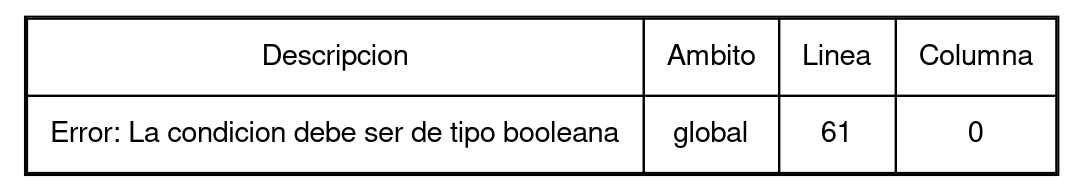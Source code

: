 
digraph G{
fontname="Helvetica,Arial,sans-serif";
node [fontname="Helvetica,Arial,sans-serif"];
a0 [shape=none label=<
<TABLE border="1" cellspacing="0" cellpadding="10">
<tr><td>Descripcion</td><td>Ambito</td><td>Linea</td><td>Columna</td></tr>
<tr><td>Error: La condicion debe ser de tipo booleana</td><td>global</td><td>61</td><td>0</td></tr></TABLE>>];
}